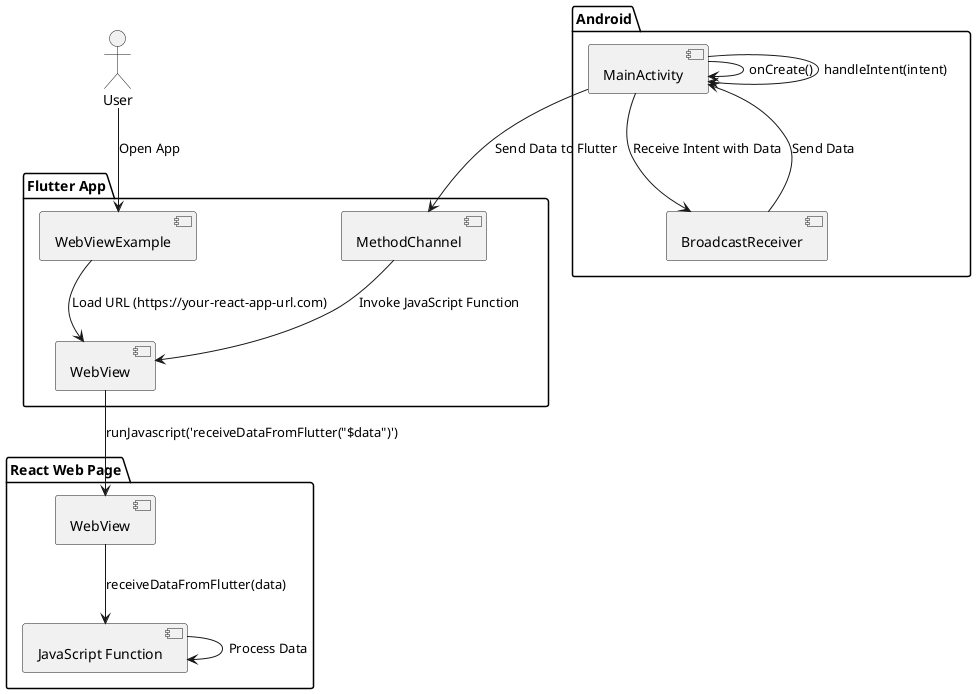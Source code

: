 @startuml

actor User

package "Flutter App" {
  [WebViewExample]
  [WebView] as WebViewFlutter
  [MethodChannel] as FlutterMethodChannel
}

package "Android" {
  [MainActivity]
  [BroadcastReceiver]
}

package "React Web Page" {
  [WebView] as WebViewReact
  [JavaScript Function] as JSFunction
}

User --> WebViewExample: Open App
WebViewExample --> WebViewFlutter: Load URL (https://your-react-app-url.com)

MainActivity --> MainActivity: onCreate()
MainActivity --> MainActivity: handleIntent(intent)
MainActivity --> BroadcastReceiver: Receive Intent with Data
BroadcastReceiver --> MainActivity: Send Data

MainActivity --> FlutterMethodChannel: Send Data to Flutter
FlutterMethodChannel --> WebViewFlutter: Invoke JavaScript Function

WebViewFlutter --> WebViewReact: runJavascript('receiveDataFromFlutter("$data")')
WebViewReact --> JSFunction: receiveDataFromFlutter(data)

JSFunction --> JSFunction: Process Data

@enduml
